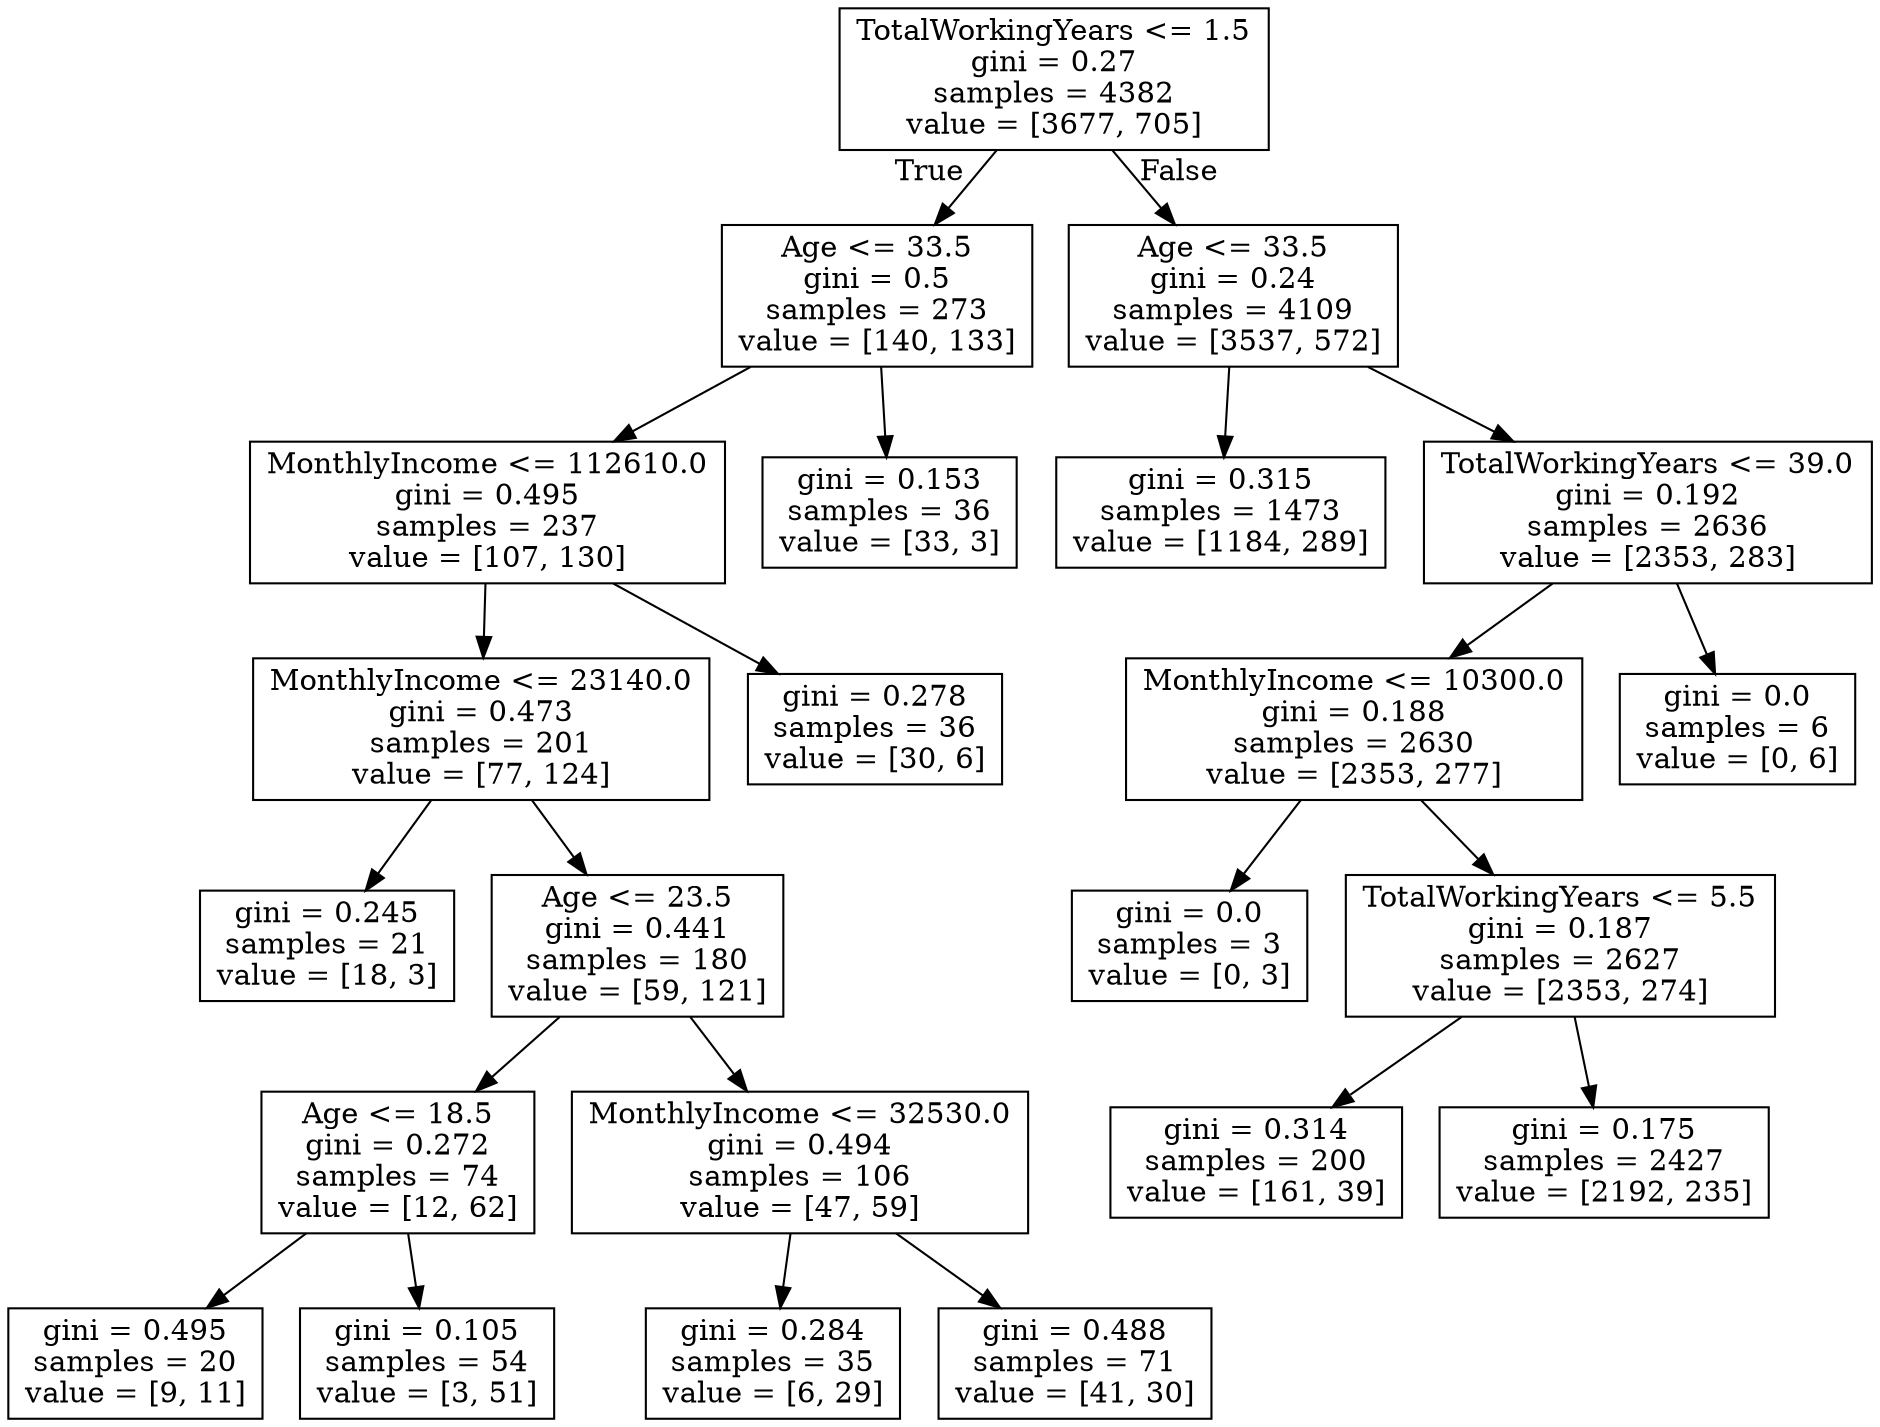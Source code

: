 digraph Tree {
node [shape=box] ;
0 [label="TotalWorkingYears <= 1.5\ngini = 0.27\nsamples = 4382\nvalue = [3677, 705]"] ;
1 [label="Age <= 33.5\ngini = 0.5\nsamples = 273\nvalue = [140, 133]"] ;
0 -> 1 [labeldistance=2.5, labelangle=45, headlabel="True"] ;
5 [label="MonthlyIncome <= 112610.0\ngini = 0.495\nsamples = 237\nvalue = [107, 130]"] ;
1 -> 5 ;
7 [label="MonthlyIncome <= 23140.0\ngini = 0.473\nsamples = 201\nvalue = [77, 124]"] ;
5 -> 7 ;
9 [label="gini = 0.245\nsamples = 21\nvalue = [18, 3]"] ;
7 -> 9 ;
10 [label="Age <= 23.5\ngini = 0.441\nsamples = 180\nvalue = [59, 121]"] ;
7 -> 10 ;
13 [label="Age <= 18.5\ngini = 0.272\nsamples = 74\nvalue = [12, 62]"] ;
10 -> 13 ;
19 [label="gini = 0.495\nsamples = 20\nvalue = [9, 11]"] ;
13 -> 19 ;
20 [label="gini = 0.105\nsamples = 54\nvalue = [3, 51]"] ;
13 -> 20 ;
14 [label="MonthlyIncome <= 32530.0\ngini = 0.494\nsamples = 106\nvalue = [47, 59]"] ;
10 -> 14 ;
15 [label="gini = 0.284\nsamples = 35\nvalue = [6, 29]"] ;
14 -> 15 ;
16 [label="gini = 0.488\nsamples = 71\nvalue = [41, 30]"] ;
14 -> 16 ;
8 [label="gini = 0.278\nsamples = 36\nvalue = [30, 6]"] ;
5 -> 8 ;
6 [label="gini = 0.153\nsamples = 36\nvalue = [33, 3]"] ;
1 -> 6 ;
2 [label="Age <= 33.5\ngini = 0.24\nsamples = 4109\nvalue = [3537, 572]"] ;
0 -> 2 [labeldistance=2.5, labelangle=-45, headlabel="False"] ;
3 [label="gini = 0.315\nsamples = 1473\nvalue = [1184, 289]"] ;
2 -> 3 ;
4 [label="TotalWorkingYears <= 39.0\ngini = 0.192\nsamples = 2636\nvalue = [2353, 283]"] ;
2 -> 4 ;
11 [label="MonthlyIncome <= 10300.0\ngini = 0.188\nsamples = 2630\nvalue = [2353, 277]"] ;
4 -> 11 ;
17 [label="gini = 0.0\nsamples = 3\nvalue = [0, 3]"] ;
11 -> 17 ;
18 [label="TotalWorkingYears <= 5.5\ngini = 0.187\nsamples = 2627\nvalue = [2353, 274]"] ;
11 -> 18 ;
21 [label="gini = 0.314\nsamples = 200\nvalue = [161, 39]"] ;
18 -> 21 ;
22 [label="gini = 0.175\nsamples = 2427\nvalue = [2192, 235]"] ;
18 -> 22 ;
12 [label="gini = 0.0\nsamples = 6\nvalue = [0, 6]"] ;
4 -> 12 ;
}